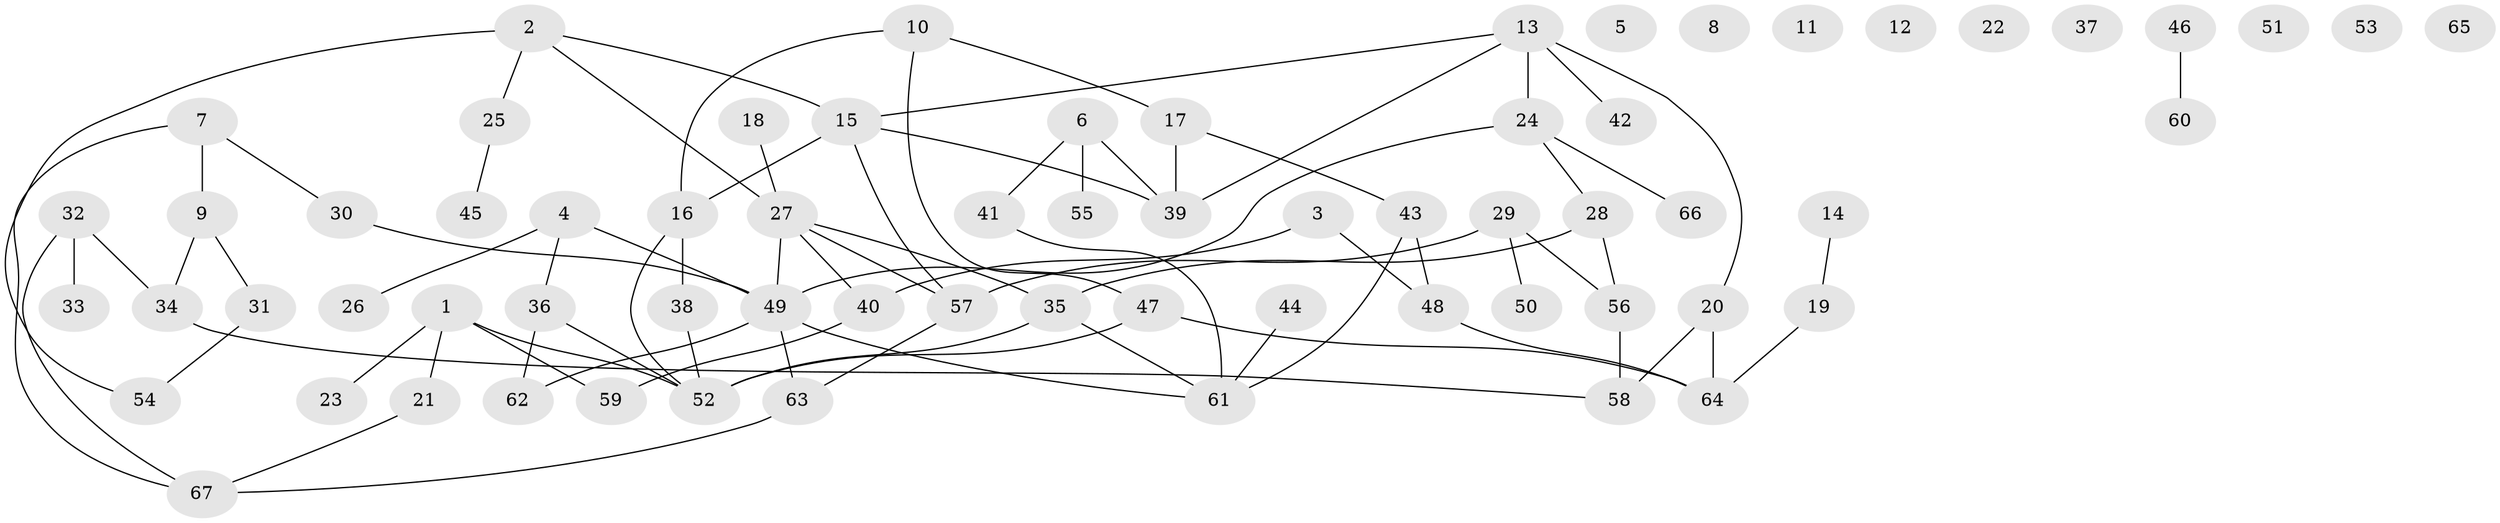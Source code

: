 // coarse degree distribution, {4: 0.36363636363636365, 6: 0.09090909090909091, 3: 0.09090909090909091, 2: 0.18181818181818182, 5: 0.09090909090909091, 7: 0.18181818181818182}
// Generated by graph-tools (version 1.1) at 2025/48/03/04/25 22:48:29]
// undirected, 67 vertices, 81 edges
graph export_dot {
  node [color=gray90,style=filled];
  1;
  2;
  3;
  4;
  5;
  6;
  7;
  8;
  9;
  10;
  11;
  12;
  13;
  14;
  15;
  16;
  17;
  18;
  19;
  20;
  21;
  22;
  23;
  24;
  25;
  26;
  27;
  28;
  29;
  30;
  31;
  32;
  33;
  34;
  35;
  36;
  37;
  38;
  39;
  40;
  41;
  42;
  43;
  44;
  45;
  46;
  47;
  48;
  49;
  50;
  51;
  52;
  53;
  54;
  55;
  56;
  57;
  58;
  59;
  60;
  61;
  62;
  63;
  64;
  65;
  66;
  67;
  1 -- 21;
  1 -- 23;
  1 -- 52;
  1 -- 59;
  2 -- 15;
  2 -- 25;
  2 -- 27;
  2 -- 54;
  3 -- 40;
  3 -- 48;
  4 -- 26;
  4 -- 36;
  4 -- 49;
  6 -- 39;
  6 -- 41;
  6 -- 55;
  7 -- 9;
  7 -- 30;
  7 -- 67;
  9 -- 31;
  9 -- 34;
  10 -- 16;
  10 -- 17;
  10 -- 47;
  13 -- 15;
  13 -- 20;
  13 -- 24;
  13 -- 39;
  13 -- 42;
  14 -- 19;
  15 -- 16;
  15 -- 39;
  15 -- 57;
  16 -- 38;
  16 -- 52;
  17 -- 39;
  17 -- 43;
  18 -- 27;
  19 -- 64;
  20 -- 58;
  20 -- 64;
  21 -- 67;
  24 -- 28;
  24 -- 49;
  24 -- 66;
  25 -- 45;
  27 -- 35;
  27 -- 40;
  27 -- 49;
  27 -- 57;
  28 -- 35;
  28 -- 56;
  29 -- 50;
  29 -- 56;
  29 -- 57;
  30 -- 49;
  31 -- 54;
  32 -- 33;
  32 -- 34;
  32 -- 67;
  34 -- 58;
  35 -- 52;
  35 -- 61;
  36 -- 52;
  36 -- 62;
  38 -- 52;
  40 -- 59;
  41 -- 61;
  43 -- 48;
  43 -- 61;
  44 -- 61;
  46 -- 60;
  47 -- 52;
  47 -- 64;
  48 -- 64;
  49 -- 61;
  49 -- 62;
  49 -- 63;
  56 -- 58;
  57 -- 63;
  63 -- 67;
}
